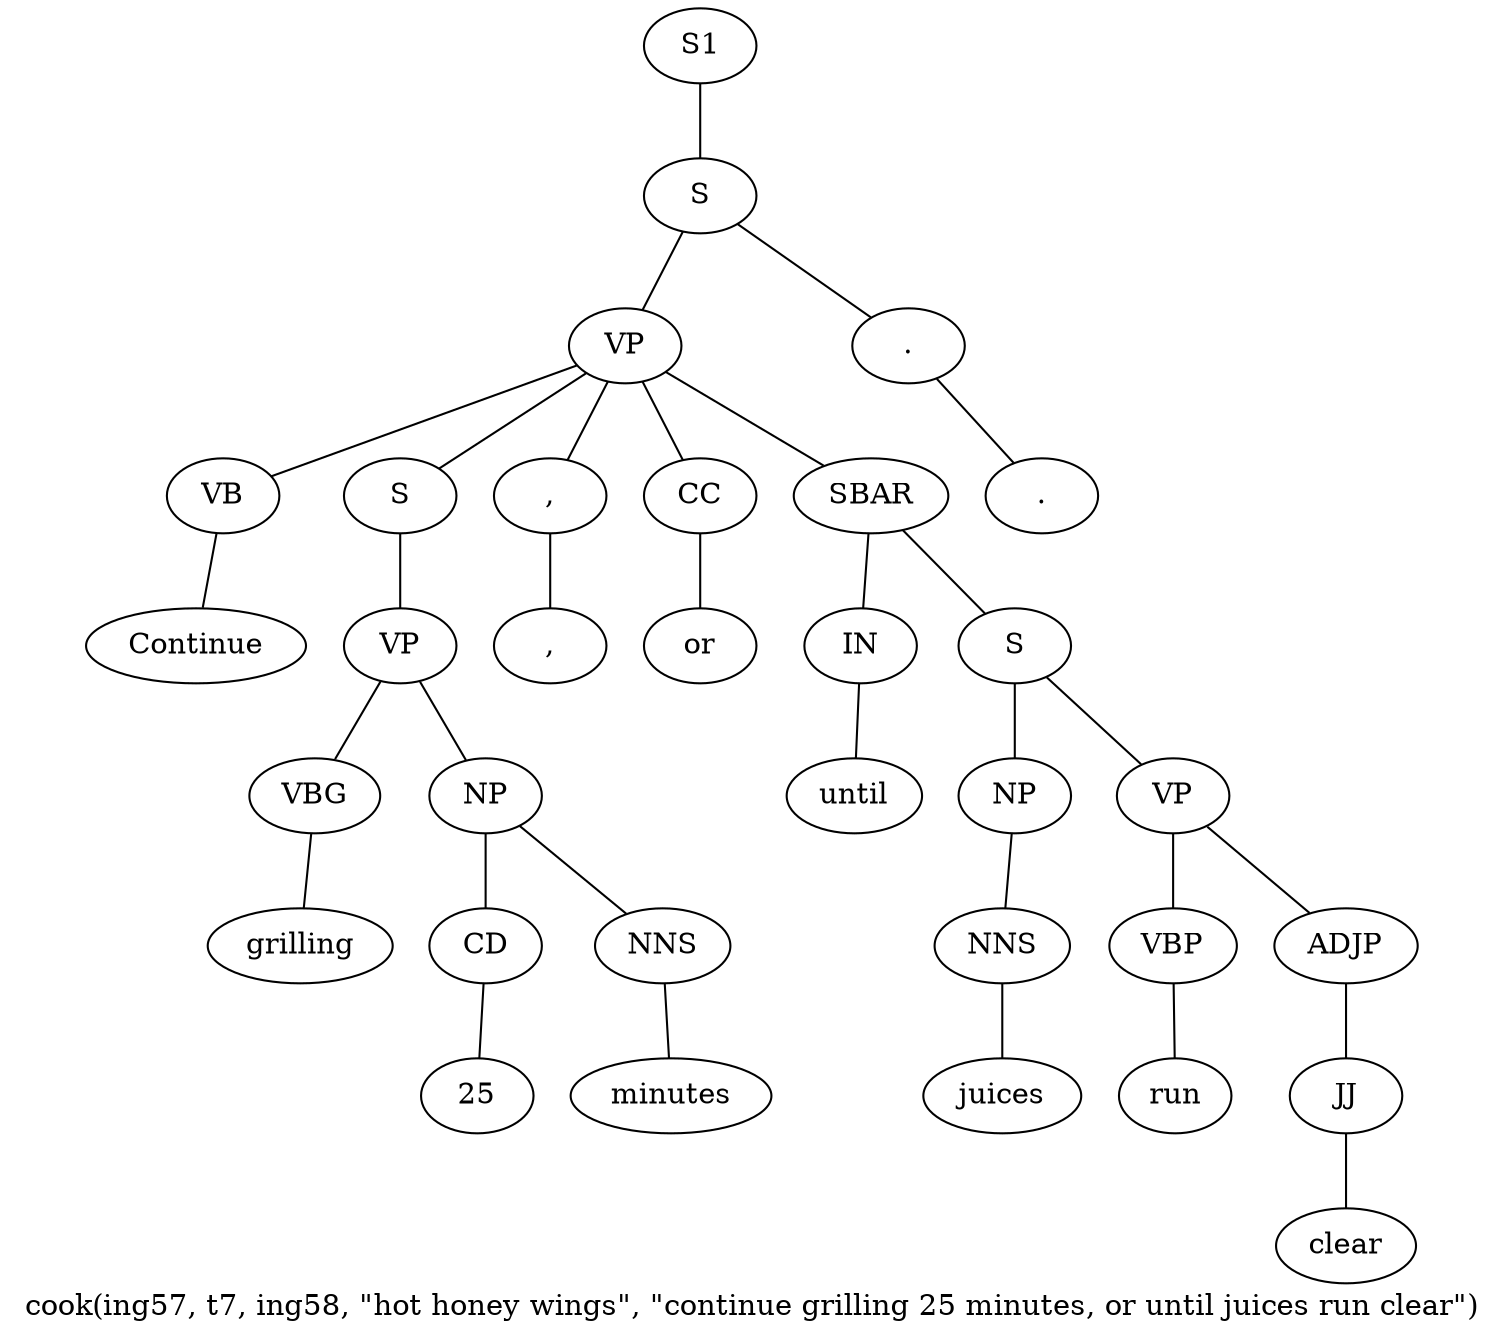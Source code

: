 graph SyntaxGraph {
	label = "cook(ing57, t7, ing58, \"hot honey wings\", \"continue grilling 25 minutes, or until juices run clear\")";
	Node0 [label="S1"];
	Node1 [label="S"];
	Node2 [label="VP"];
	Node3 [label="VB"];
	Node4 [label="Continue"];
	Node5 [label="S"];
	Node6 [label="VP"];
	Node7 [label="VBG"];
	Node8 [label="grilling"];
	Node9 [label="NP"];
	Node10 [label="CD"];
	Node11 [label="25"];
	Node12 [label="NNS"];
	Node13 [label="minutes"];
	Node14 [label=","];
	Node15 [label=","];
	Node16 [label="CC"];
	Node17 [label="or"];
	Node18 [label="SBAR"];
	Node19 [label="IN"];
	Node20 [label="until"];
	Node21 [label="S"];
	Node22 [label="NP"];
	Node23 [label="NNS"];
	Node24 [label="juices"];
	Node25 [label="VP"];
	Node26 [label="VBP"];
	Node27 [label="run"];
	Node28 [label="ADJP"];
	Node29 [label="JJ"];
	Node30 [label="clear"];
	Node31 [label="."];
	Node32 [label="."];

	Node0 -- Node1;
	Node1 -- Node2;
	Node1 -- Node31;
	Node2 -- Node3;
	Node2 -- Node5;
	Node2 -- Node14;
	Node2 -- Node16;
	Node2 -- Node18;
	Node3 -- Node4;
	Node5 -- Node6;
	Node6 -- Node7;
	Node6 -- Node9;
	Node7 -- Node8;
	Node9 -- Node10;
	Node9 -- Node12;
	Node10 -- Node11;
	Node12 -- Node13;
	Node14 -- Node15;
	Node16 -- Node17;
	Node18 -- Node19;
	Node18 -- Node21;
	Node19 -- Node20;
	Node21 -- Node22;
	Node21 -- Node25;
	Node22 -- Node23;
	Node23 -- Node24;
	Node25 -- Node26;
	Node25 -- Node28;
	Node26 -- Node27;
	Node28 -- Node29;
	Node29 -- Node30;
	Node31 -- Node32;
}